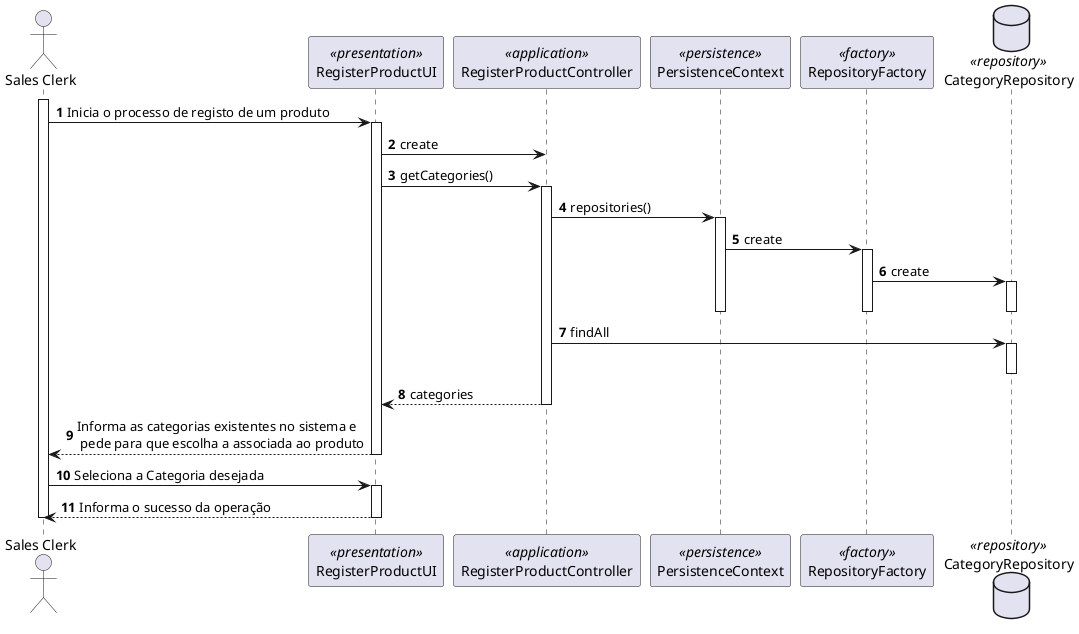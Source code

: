 @startuml

autonumber
actor "Sales Clerk" as SC
participant RegisterProductUI as UI <<presentation>>
participant RegisterProductController as Controller <<application>>
participant PersistenceContext as Persistence <<persistence>>
participant RepositoryFactory as Factory <<factory>>
database  CategoryRepository as CategoryRepository <<repository>>

activate SC
SC -> UI : Inicia o processo de registo de um produto
activate UI
UI -> Controller: create
UI -> Controller: getCategories()
activate Controller
Controller -> Persistence: repositories()
activate Persistence
Persistence -> Factory:create
activate Factory
Factory -> CategoryRepository: create
activate CategoryRepository
deactivate CategoryRepository
deactivate Factory
deactivate Persistence
Controller -> CategoryRepository: findAll
activate CategoryRepository
deactivate CategoryRepository
Controller --> UI:categories
deactivate Controller
UI --> SC : Informa as categorias existentes no sistema e \n pede para que escolha a associada ao produto
deactivate UI
SC -> UI : Seleciona a Categoria desejada
activate UI




UI --> SC : Informa o sucesso da operação
deactivate UI
deactivate SC

@enduml